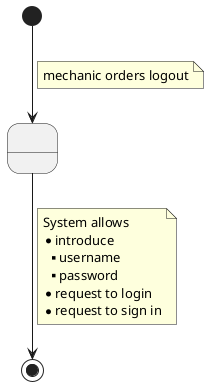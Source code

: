 @startuml

state 2 as " "
state 2 as " "

[*] --> 2
note on link
    mechanic orders logout
end note

2 --> [*]
note on link
    System allows
    * introduce
    ** username
    ** password
    * request to login
    * request to sign in
end note



@enduml
